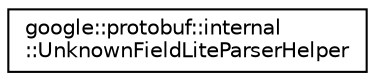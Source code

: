 digraph "类继承关系图"
{
 // LATEX_PDF_SIZE
  edge [fontname="Helvetica",fontsize="10",labelfontname="Helvetica",labelfontsize="10"];
  node [fontname="Helvetica",fontsize="10",shape=record];
  rankdir="LR";
  Node0 [label="google::protobuf::internal\l::UnknownFieldLiteParserHelper",height=0.2,width=0.4,color="black", fillcolor="white", style="filled",URL="$classgoogle_1_1protobuf_1_1internal_1_1UnknownFieldLiteParserHelper.html",tooltip=" "];
}
